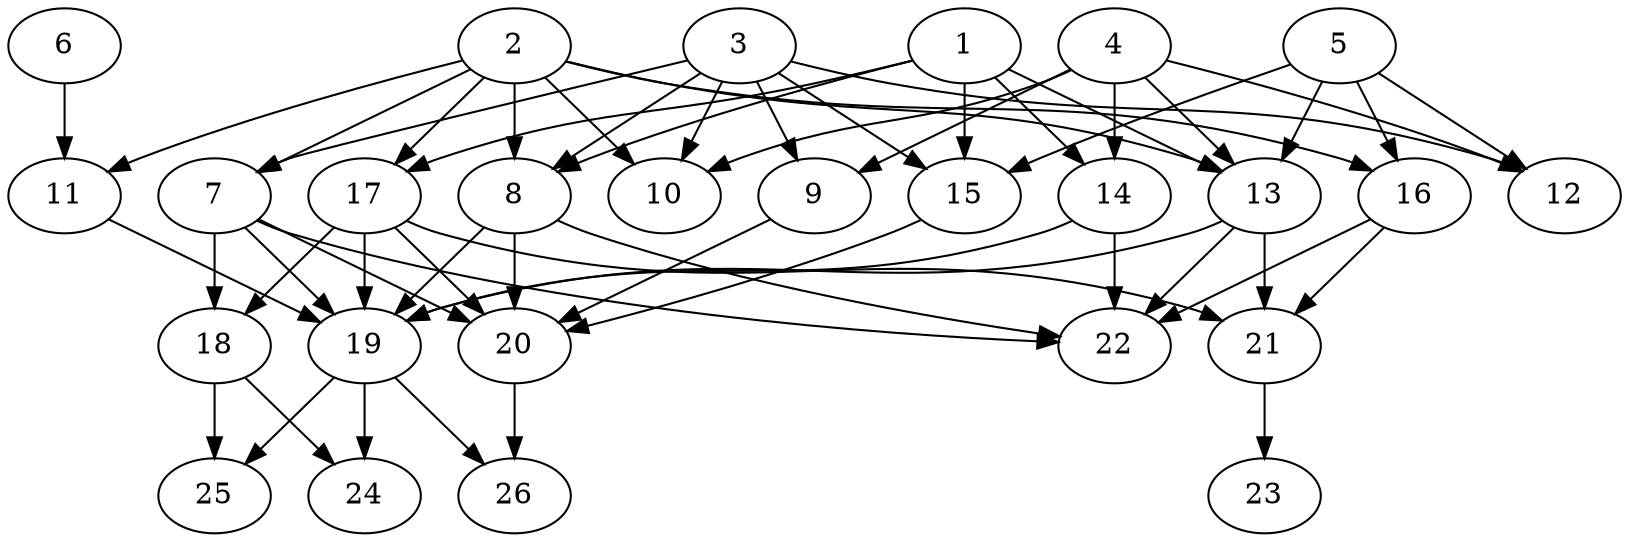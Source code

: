 // DAG (tier=2-normal, mode=compute, n=26, ccr=0.387, fat=0.661, density=0.513, regular=0.475, jump=0.106, mindata=524288, maxdata=8388608)
// DAG automatically generated by daggen at Sun Aug 24 16:33:33 2025
// /home/ermia/Project/Environments/daggen/bin/daggen --dot --ccr 0.387 --fat 0.661 --regular 0.475 --density 0.513 --jump 0.106 --mindata 524288 --maxdata 8388608 -n 26 
digraph G {
  1 [size="2413869330857984000", alpha="0.09", expect_size="1206934665428992000"]
  1 -> 8 [size ="14395690188800"]
  1 -> 13 [size ="14395690188800"]
  1 -> 14 [size ="14395690188800"]
  1 -> 15 [size ="14395690188800"]
  1 -> 17 [size ="14395690188800"]
  2 [size="50389296707830546432", alpha="0.10", expect_size="25194648353915273216"]
  2 -> 7 [size ="109139556564992"]
  2 -> 8 [size ="109139556564992"]
  2 -> 10 [size ="109139556564992"]
  2 -> 11 [size ="109139556564992"]
  2 -> 13 [size ="109139556564992"]
  2 -> 16 [size ="109139556564992"]
  2 -> 17 [size ="109139556564992"]
  3 [size="562874215083358720", alpha="0.08", expect_size="281437107541679360"]
  3 -> 7 [size ="540635585052672"]
  3 -> 8 [size ="540635585052672"]
  3 -> 9 [size ="540635585052672"]
  3 -> 10 [size ="540635585052672"]
  3 -> 12 [size ="540635585052672"]
  3 -> 15 [size ="540635585052672"]
  4 [size="452984832000000000", alpha="0.03", expect_size="226492416000000000"]
  4 -> 9 [size ="4718592000000"]
  4 -> 10 [size ="4718592000000"]
  4 -> 12 [size ="4718592000000"]
  4 -> 13 [size ="4718592000000"]
  4 -> 14 [size ="4718592000000"]
  5 [size="361164775841648448", alpha="0.01", expect_size="180582387920824224"]
  5 -> 12 [size ="385610887987200"]
  5 -> 13 [size ="385610887987200"]
  5 -> 15 [size ="385610887987200"]
  5 -> 16 [size ="385610887987200"]
  6 [size="3986008307479637", alpha="0.12", expect_size="1993004153739818"]
  6 -> 11 [size ="227002476920832"]
  7 [size="61799958397772448", alpha="0.11", expect_size="30899979198886224"]
  7 -> 18 [size ="54247861256192"]
  7 -> 19 [size ="54247861256192"]
  7 -> 20 [size ="54247861256192"]
  7 -> 22 [size ="54247861256192"]
  8 [size="9263963836120039424", alpha="0.06", expect_size="4631981918060019712"]
  8 -> 19 [size ="35287526801408"]
  8 -> 20 [size ="35287526801408"]
  8 -> 22 [size ="35287526801408"]
  9 [size="1557240331540781", alpha="0.17", expect_size="778620165770390"]
  9 -> 20 [size ="137594142720000"]
  10 [size="962167854085960", alpha="0.08", expect_size="481083927042980"]
  11 [size="2261828047104104", alpha="0.06", expect_size="1130914023552052"]
  11 -> 19 [size ="56097943584768"]
  12 [size="103494647560536064000", alpha="0.07", expect_size="51747323780268032000"]
  13 [size="7817467717972127", alpha="0.09", expect_size="3908733858986063"]
  13 -> 19 [size ="393154897379328"]
  13 -> 21 [size ="393154897379328"]
  13 -> 22 [size ="393154897379328"]
  14 [size="165816156957187424", alpha="0.13", expect_size="82908078478593712"]
  14 -> 19 [size ="99961203064832"]
  14 -> 22 [size ="99961203064832"]
  15 [size="932380413322651392", alpha="0.01", expect_size="466190206661325696"]
  15 -> 20 [size ="436316198141952"]
  16 [size="216075968331253376", alpha="0.02", expect_size="108037984165626688"]
  16 -> 21 [size ="239654351667200"]
  16 -> 22 [size ="239654351667200"]
  17 [size="929774761854467", alpha="0.14", expect_size="464887380927233"]
  17 -> 18 [size ="58067295141888"]
  17 -> 19 [size ="58067295141888"]
  17 -> 20 [size ="58067295141888"]
  17 -> 21 [size ="58067295141888"]
  18 [size="587260784851566", alpha="0.08", expect_size="293630392425783"]
  18 -> 24 [size ="23507194871808"]
  18 -> 25 [size ="23507194871808"]
  19 [size="1163740269148460544", alpha="0.08", expect_size="581870134574230272"]
  19 -> 24 [size ="443728246341632"]
  19 -> 25 [size ="443728246341632"]
  19 -> 26 [size ="443728246341632"]
  20 [size="80578577474066055168", alpha="0.06", expect_size="40289288737033027584"]
  20 -> 26 [size ="149246120558592"]
  21 [size="65690291532539880", alpha="0.15", expect_size="32845145766269940"]
  21 -> 23 [size ="94422381363200"]
  22 [size="203383781913807290368", alpha="0.11", expect_size="101691890956903645184"]
  23 [size="238606063913038752", alpha="0.02", expect_size="119303031956519376"]
  24 [size="140261605227173568", alpha="0.02", expect_size="70130802613586784"]
  25 [size="13950868029724436", alpha="0.06", expect_size="6975434014862218"]
  26 [size="58732499165054500864", alpha="0.06", expect_size="29366249582527250432"]
}